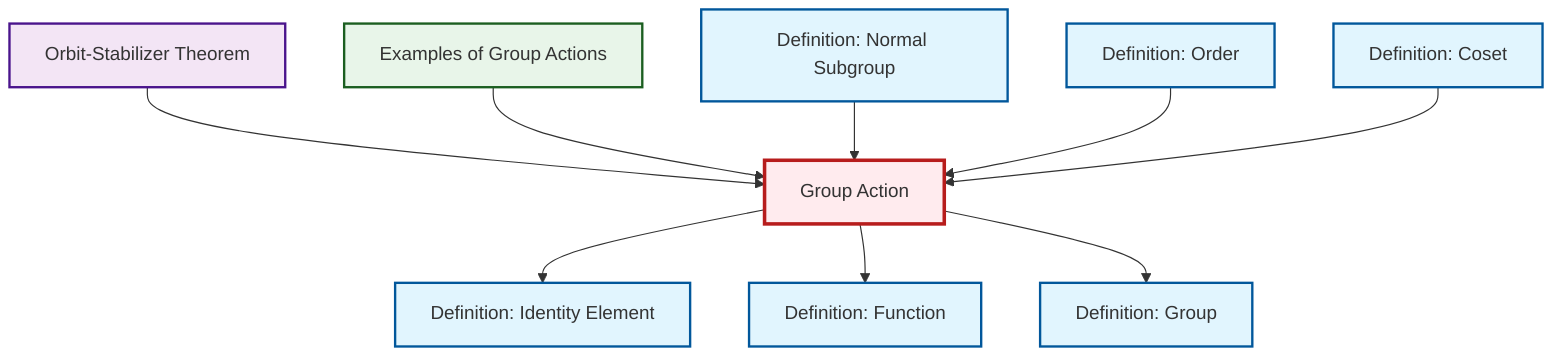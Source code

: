 graph TD
    classDef definition fill:#e1f5fe,stroke:#01579b,stroke-width:2px
    classDef theorem fill:#f3e5f5,stroke:#4a148c,stroke-width:2px
    classDef axiom fill:#fff3e0,stroke:#e65100,stroke-width:2px
    classDef example fill:#e8f5e9,stroke:#1b5e20,stroke-width:2px
    classDef current fill:#ffebee,stroke:#b71c1c,stroke-width:3px
    def-function["Definition: Function"]:::definition
    def-normal-subgroup["Definition: Normal Subgroup"]:::definition
    def-identity-element["Definition: Identity Element"]:::definition
    thm-orbit-stabilizer["Orbit-Stabilizer Theorem"]:::theorem
    def-group-action["Group Action"]:::definition
    def-order["Definition: Order"]:::definition
    ex-group-action-examples["Examples of Group Actions"]:::example
    def-group["Definition: Group"]:::definition
    def-coset["Definition: Coset"]:::definition
    def-group-action --> def-identity-element
    thm-orbit-stabilizer --> def-group-action
    ex-group-action-examples --> def-group-action
    def-normal-subgroup --> def-group-action
    def-order --> def-group-action
    def-group-action --> def-function
    def-coset --> def-group-action
    def-group-action --> def-group
    class def-group-action current